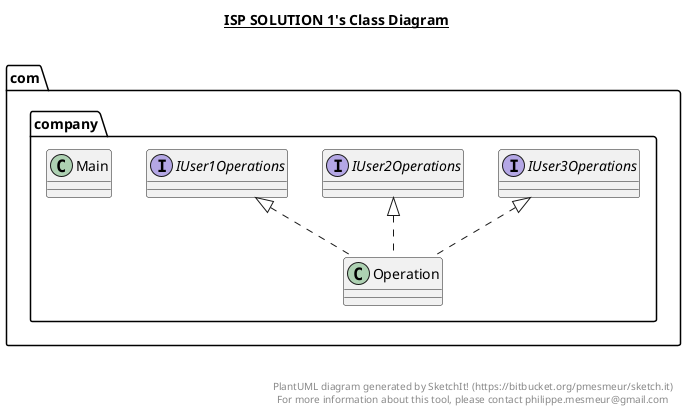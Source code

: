@startuml

title __ISP SOLUTION 1's Class Diagram__\n

  namespace com.company {
    interface com.company.IUser1Operations {
    }
  }
  

  namespace com.company {
    interface com.company.IUser2Operations {
    }
  }
  

  namespace com.company {
    interface com.company.IUser3Operations {
    }
  }
  

  namespace com.company {
    class com.company.Main {
    }
  }
  

  namespace com.company {
    class com.company.Operation {
    }
  }
  

  com.company.Operation .up.|> com.company.IUser1Operations
  com.company.Operation .up.|> com.company.IUser2Operations
  com.company.Operation .up.|> com.company.IUser3Operations


right footer


PlantUML diagram generated by SketchIt! (https://bitbucket.org/pmesmeur/sketch.it)
For more information about this tool, please contact philippe.mesmeur@gmail.com
endfooter

@enduml
